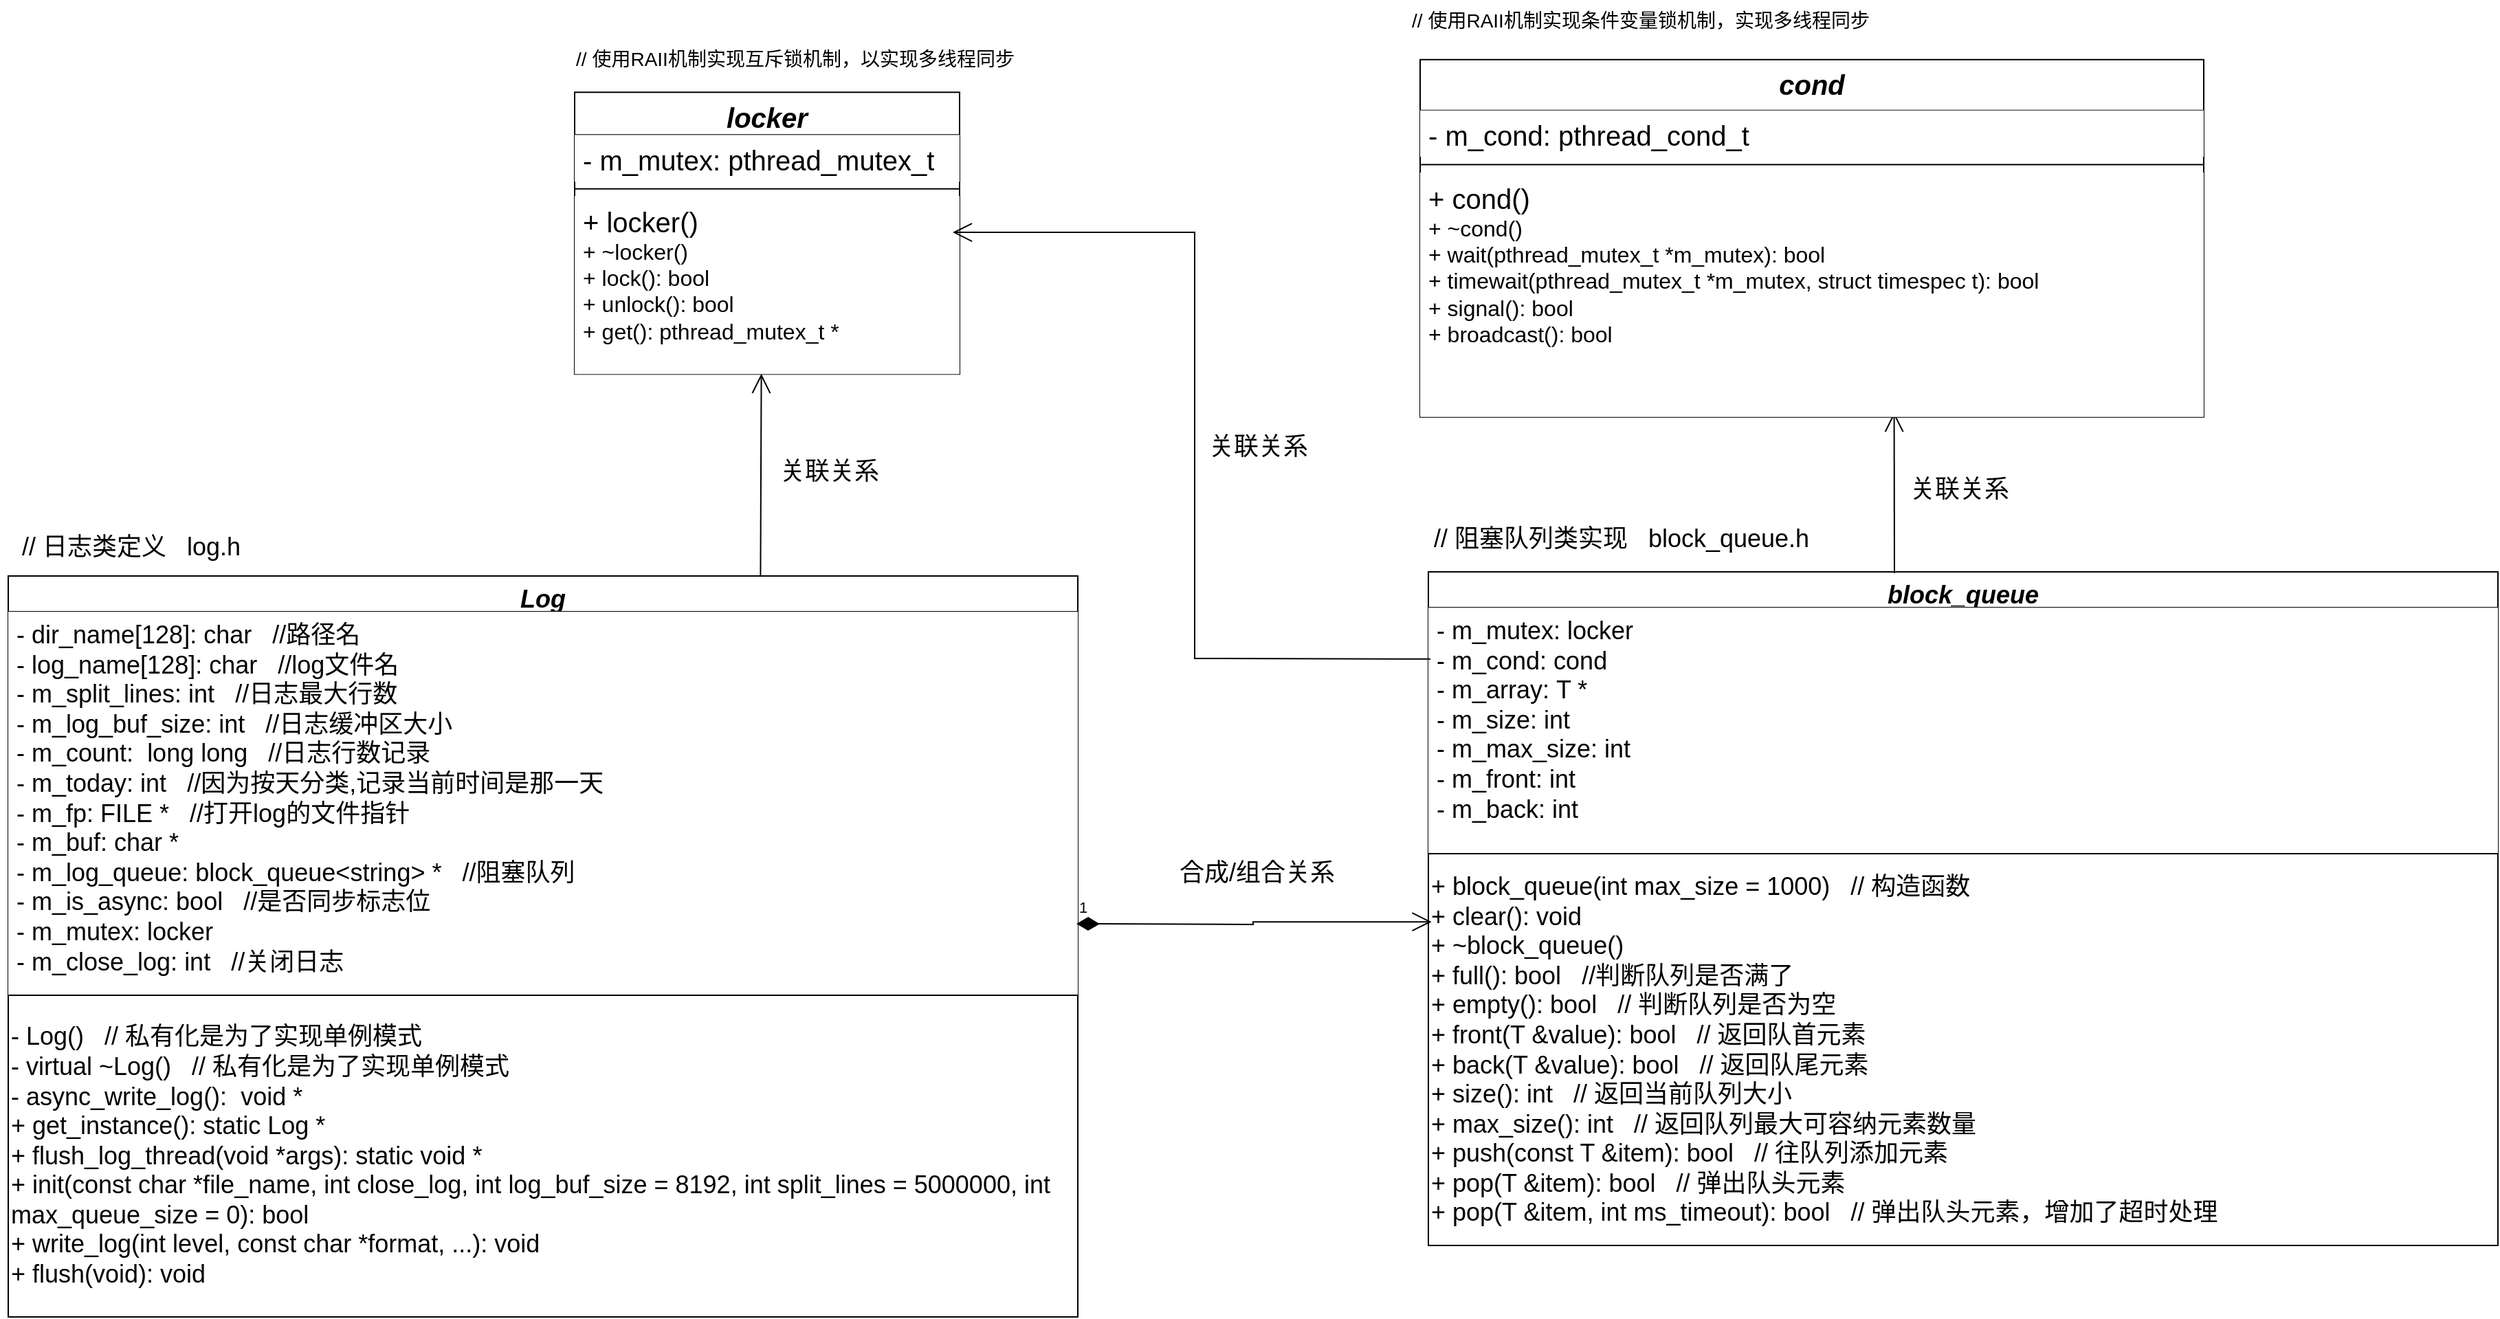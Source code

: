 <mxfile version="24.1.0" type="device">
  <diagram id="L--b_9gMSkBdX0MUxDAv" name="log">
    <mxGraphModel dx="1997" dy="1212" grid="0" gridSize="10" guides="1" tooltips="1" connect="1" arrows="1" fold="1" page="1" pageScale="1" pageWidth="3300" pageHeight="2339" background="#FFFFFF" math="0" shadow="0">
      <root>
        <mxCell id="0" />
        <mxCell id="1" parent="0" />
        <mxCell id="AvujdgIwByvLGL1IsHuE-1" value="" style="group" parent="1" vertex="1" connectable="0">
          <mxGeometry x="386" y="435" width="784" height="577" as="geometry" />
        </mxCell>
        <mxCell id="AvujdgIwByvLGL1IsHuE-2" value="&lt;font style=&quot;font-size: 18px;&quot;&gt;&lt;i&gt;Log&lt;/i&gt;&lt;/font&gt;" style="swimlane;fontStyle=1;align=center;verticalAlign=top;childLayout=stackLayout;horizontal=1;startSize=26;horizontalStack=0;resizeParent=1;resizeParentMax=0;resizeLast=0;collapsible=1;marginBottom=0;whiteSpace=wrap;html=1;" parent="AvujdgIwByvLGL1IsHuE-1" vertex="1">
          <mxGeometry x="6" y="38" width="778" height="539" as="geometry" />
        </mxCell>
        <mxCell id="AvujdgIwByvLGL1IsHuE-3" value="&lt;div&gt;&lt;span style=&quot;font-size: 18px;&quot;&gt;- dir_name[128]:&amp;nbsp;&lt;/span&gt;&lt;span style=&quot;font-size: 18px; background-color: initial;&quot;&gt;char&amp;nbsp; &amp;nbsp;&lt;/span&gt;&lt;span style=&quot;font-size: 18px; background-color: initial;&quot;&gt;//路径名&lt;/span&gt;&lt;/div&gt;&lt;div&gt;&lt;span style=&quot;font-size: 18px; background-color: initial;&quot;&gt;- log_name[128]:&amp;nbsp;&lt;/span&gt;&lt;span style=&quot;font-size: 18px; background-color: initial;&quot;&gt;char&amp;nbsp; &amp;nbsp;&lt;/span&gt;&lt;span style=&quot;background-color: initial; font-size: 18px;&quot;&gt;//log文件名&lt;/span&gt;&lt;/div&gt;&lt;div&gt;&lt;span style=&quot;font-size: 18px;&quot;&gt;- m_split_lines:&amp;nbsp;&lt;/span&gt;&lt;span style=&quot;font-size: 18px; background-color: initial;&quot;&gt;int&lt;/span&gt;&lt;span style=&quot;font-size: 18px; background-color: initial;&quot;&gt;&amp;nbsp; &amp;nbsp;&lt;/span&gt;&lt;span style=&quot;font-size: 18px; background-color: initial;&quot;&gt;//日志最大行数&lt;/span&gt;&lt;/div&gt;&lt;div&gt;&lt;span style=&quot;font-size: 18px; background-color: initial;&quot;&gt;- m_log_buf_size:&lt;/span&gt;&lt;span style=&quot;font-size: 18px; background-color: initial;&quot;&gt;&amp;nbsp;&lt;/span&gt;&lt;span style=&quot;font-size: 18px; background-color: initial;&quot;&gt;int&lt;/span&gt;&lt;span style=&quot;font-size: 18px; background-color: initial;&quot;&gt;&amp;nbsp; &amp;nbsp;&lt;/span&gt;&lt;span style=&quot;background-color: initial; font-size: 18px;&quot;&gt;//日志缓冲区大小&lt;/span&gt;&lt;/div&gt;&lt;div&gt;&lt;span style=&quot;font-size: 18px;&quot;&gt;- m_count:&amp;nbsp;&lt;/span&gt;&lt;span style=&quot;font-size: 18px; background-color: initial;&quot;&gt;&amp;nbsp;&lt;/span&gt;&lt;span style=&quot;font-size: 18px; background-color: initial;&quot;&gt;long long&lt;/span&gt;&lt;span style=&quot;font-size: 18px; background-color: initial;&quot;&gt;&amp;nbsp; &amp;nbsp;&lt;/span&gt;&lt;span style=&quot;font-size: 18px; background-color: initial;&quot;&gt;//日志行数记录&lt;/span&gt;&lt;/div&gt;&lt;div&gt;&lt;span style=&quot;font-size: 18px; background-color: initial;&quot;&gt;- m_today:&amp;nbsp;&lt;/span&gt;&lt;span style=&quot;font-size: 18px; background-color: initial;&quot;&gt;int&amp;nbsp; &amp;nbsp;&lt;/span&gt;&lt;span style=&quot;background-color: initial; font-size: 18px;&quot;&gt;//因为按天分类,记录当前时间是那一天&lt;/span&gt;&lt;/div&gt;&lt;div&gt;&lt;span style=&quot;font-size: 18px;&quot;&gt;- m_fp:&amp;nbsp;&lt;/span&gt;&lt;span style=&quot;font-size: 18px; background-color: initial;&quot;&gt;FILE *&amp;nbsp; &amp;nbsp;&lt;/span&gt;&lt;span style=&quot;font-size: 18px; background-color: initial;&quot;&gt;//打开log的文件指针&lt;/span&gt;&lt;/div&gt;&lt;div&gt;&lt;span style=&quot;font-size: 18px;&quot;&gt;- m_buf:&amp;nbsp;&lt;/span&gt;&lt;span style=&quot;font-size: 18px; background-color: initial;&quot;&gt;char *&lt;/span&gt;&lt;/div&gt;&lt;div&gt;&lt;span style=&quot;font-size: 18px;&quot;&gt;- m_log_queue:&amp;nbsp;&lt;/span&gt;&lt;span style=&quot;font-size: 18px; background-color: initial;&quot;&gt;block_queue&amp;lt;string&amp;gt; *&amp;nbsp; &amp;nbsp;&lt;/span&gt;&lt;span style=&quot;font-size: 18px; background-color: initial;&quot;&gt;//阻塞队列&lt;/span&gt;&lt;/div&gt;&lt;div&gt;&lt;span style=&quot;font-size: 18px;&quot;&gt;- m_is_async:&amp;nbsp;&lt;/span&gt;&lt;span style=&quot;font-size: 18px; background-color: initial;&quot;&gt;bool&amp;nbsp; &amp;nbsp;&lt;/span&gt;&lt;span style=&quot;font-size: 18px; background-color: initial;&quot;&gt;//是否同步标志位&lt;/span&gt;&lt;/div&gt;&lt;div&gt;&lt;span style=&quot;font-size: 18px;&quot;&gt;- m_mutex:&amp;nbsp;&lt;/span&gt;&lt;span style=&quot;font-size: 18px; background-color: initial;&quot;&gt;locker&lt;/span&gt;&lt;/div&gt;&lt;div&gt;&lt;span style=&quot;font-size: 18px;&quot;&gt;- m_close_log:&amp;nbsp;&lt;/span&gt;&lt;span style=&quot;font-size: 18px; background-color: initial;&quot;&gt;int&amp;nbsp; &amp;nbsp;&lt;/span&gt;&lt;span style=&quot;font-size: 18px; background-color: initial;&quot;&gt;//关闭日志&lt;/span&gt;&lt;/div&gt;" style="text;strokeColor=none;fillColor=default;align=left;verticalAlign=top;spacingLeft=4;spacingRight=4;overflow=hidden;rotatable=0;points=[[0,0.5],[1,0.5]];portConstraint=eastwest;whiteSpace=wrap;html=1;" parent="AvujdgIwByvLGL1IsHuE-2" vertex="1">
          <mxGeometry y="26" width="778" height="279" as="geometry" />
        </mxCell>
        <mxCell id="AvujdgIwByvLGL1IsHuE-4" value="&lt;div&gt;&lt;span style=&quot;font-size: 18px;&quot;&gt;- Log()&amp;nbsp; &amp;nbsp;// 私有化是为了实现单例模式&lt;/span&gt;&lt;/div&gt;&lt;div&gt;&lt;span style=&quot;font-size: 18px;&quot;&gt;- virtual ~Log()&amp;nbsp; &amp;nbsp;&lt;/span&gt;&lt;span style=&quot;font-size: 18px; background-color: initial;&quot;&gt;// 私有化是为了实现单例模式&lt;/span&gt;&lt;/div&gt;&lt;div&gt;&lt;span style=&quot;font-size: 18px;&quot;&gt;- async_write_log():&amp;nbsp;&lt;/span&gt;&lt;span style=&quot;font-size: 18px; background-color: initial;&quot;&gt;&amp;nbsp;&lt;/span&gt;&lt;span style=&quot;font-size: 18px; background-color: initial;&quot;&gt;void *&lt;/span&gt;&lt;/div&gt;&lt;div&gt;&lt;span style=&quot;font-size: 18px; background-color: initial;&quot;&gt;+&amp;nbsp;&lt;/span&gt;&lt;span style=&quot;background-color: initial; font-size: 18px;&quot;&gt;get_instance():&amp;nbsp;&lt;/span&gt;&lt;span style=&quot;font-size: 18px; background-color: initial;&quot;&gt;static Log *&lt;/span&gt;&lt;/div&gt;&lt;div&gt;&lt;span style=&quot;font-size: 18px;&quot;&gt;+&amp;nbsp;&lt;/span&gt;&lt;span style=&quot;background-color: initial; font-size: 18px;&quot;&gt;flush_log_thread(void *args):&amp;nbsp;&lt;/span&gt;&lt;span style=&quot;font-size: 18px; background-color: initial;&quot;&gt;static void *&lt;/span&gt;&lt;/div&gt;&lt;div&gt;&lt;span style=&quot;background-color: initial; font-size: 18px;&quot;&gt;&lt;div style=&quot;&quot;&gt;+ init(const char *file_name, int close_log, int log_buf_size = 8192, int split_lines = 5000000, int max_queue_size = 0):&amp;nbsp;&lt;span style=&quot;background-color: initial;&quot;&gt;bool&lt;/span&gt;&lt;/div&gt;&lt;/span&gt;&lt;span style=&quot;background-color: initial; font-size: 18px;&quot;&gt;&lt;div style=&quot;&quot;&gt;+ write_log(int level, const char *format, ...):&amp;nbsp;&lt;span style=&quot;background-color: initial;&quot;&gt;void&lt;/span&gt;&lt;/div&gt;&lt;/span&gt;&lt;span style=&quot;background-color: initial; font-size: 18px;&quot;&gt;&lt;div style=&quot;&quot;&gt;+ flush(void):&amp;nbsp;&lt;span style=&quot;background-color: initial;&quot;&gt;void&lt;/span&gt;&lt;/div&gt;&lt;/span&gt;&lt;/div&gt;" style="html=1;whiteSpace=wrap;align=left;" parent="AvujdgIwByvLGL1IsHuE-2" vertex="1">
          <mxGeometry y="305" width="778" height="234" as="geometry" />
        </mxCell>
        <mxCell id="AvujdgIwByvLGL1IsHuE-5" value="&lt;font style=&quot;font-size: 18px;&quot;&gt;// 日志类定义&amp;nbsp; &amp;nbsp;log.h&lt;/font&gt;" style="text;html=1;align=center;verticalAlign=middle;resizable=0;points=[];autosize=1;strokeColor=none;fillColor=none;" parent="AvujdgIwByvLGL1IsHuE-1" vertex="1">
          <mxGeometry x="6" width="177" height="34" as="geometry" />
        </mxCell>
        <mxCell id="Vr8ciH7Do-Bv3Ef3Z92q-1" value="" style="group" parent="1" vertex="1" connectable="0">
          <mxGeometry x="1419" y="432" width="784" height="577" as="geometry" />
        </mxCell>
        <mxCell id="Vr8ciH7Do-Bv3Ef3Z92q-2" value="&lt;font style=&quot;font-size: 18px;&quot;&gt;&lt;i&gt;block_queue&lt;/i&gt;&lt;/font&gt;" style="swimlane;fontStyle=1;align=center;verticalAlign=top;childLayout=stackLayout;horizontal=1;startSize=26;horizontalStack=0;resizeParent=1;resizeParentMax=0;resizeLast=0;collapsible=1;marginBottom=0;whiteSpace=wrap;html=1;" parent="Vr8ciH7Do-Bv3Ef3Z92q-1" vertex="1">
          <mxGeometry x="6" y="38" width="778" height="490" as="geometry" />
        </mxCell>
        <mxCell id="Vr8ciH7Do-Bv3Ef3Z92q-3" value="&lt;div&gt;&lt;span style=&quot;font-size: 18px;&quot;&gt;- m_mutex:&amp;nbsp;&lt;/span&gt;&lt;span style=&quot;font-size: 18px; background-color: initial;&quot;&gt;locker&lt;/span&gt;&lt;/div&gt;&lt;div&gt;&lt;span style=&quot;font-size: 18px; background-color: initial;&quot;&gt;- m_cond:&amp;nbsp;&lt;/span&gt;&lt;span style=&quot;font-size: 18px; background-color: initial;&quot;&gt;cond&lt;/span&gt;&lt;/div&gt;&lt;div&gt;&lt;span style=&quot;font-size: 18px;&quot;&gt;- m_array:&amp;nbsp;&lt;/span&gt;&lt;span style=&quot;font-size: 18px; background-color: initial;&quot;&gt;T *&lt;/span&gt;&lt;/div&gt;&lt;div&gt;&lt;span style=&quot;font-size: 18px;&quot;&gt;- m_size:&amp;nbsp;&lt;/span&gt;&lt;span style=&quot;font-size: 18px; background-color: initial;&quot;&gt;int&lt;/span&gt;&lt;span style=&quot;font-size: 18px; background-color: initial;&quot;&gt;&amp;nbsp;&lt;/span&gt;&lt;/div&gt;&lt;div&gt;&lt;span style=&quot;font-size: 18px; background-color: initial;&quot;&gt;- m_max_size:&amp;nbsp;&lt;/span&gt;&lt;span style=&quot;font-size: 18px; background-color: initial;&quot;&gt;int&lt;/span&gt;&lt;span style=&quot;font-size: 18px; background-color: initial;&quot;&gt;&amp;nbsp;&lt;/span&gt;&lt;/div&gt;&lt;div&gt;&lt;span style=&quot;font-size: 18px;&quot;&gt;- m_front:&amp;nbsp;&lt;/span&gt;&lt;span style=&quot;font-size: 18px; background-color: initial;&quot;&gt;int&lt;/span&gt;&lt;/div&gt;&lt;div&gt;&lt;span style=&quot;font-size: 18px;&quot;&gt;- m_back:&amp;nbsp;&lt;/span&gt;&lt;span style=&quot;font-size: 18px; background-color: initial;&quot;&gt;int&lt;/span&gt;&lt;/div&gt;" style="text;strokeColor=none;fillColor=default;align=left;verticalAlign=top;spacingLeft=4;spacingRight=4;overflow=hidden;rotatable=0;points=[[0,0.5],[1,0.5]];portConstraint=eastwest;whiteSpace=wrap;html=1;" parent="Vr8ciH7Do-Bv3Ef3Z92q-2" vertex="1">
          <mxGeometry y="26" width="778" height="179" as="geometry" />
        </mxCell>
        <mxCell id="Vr8ciH7Do-Bv3Ef3Z92q-4" value="&lt;span style=&quot;font-size: 18px;&quot;&gt;+ block_queue(int max_size = 1000)&amp;nbsp; &amp;nbsp;// 构造函数&lt;/span&gt;&lt;div&gt;&lt;span style=&quot;font-size: 18px;&quot;&gt;+ clear():&amp;nbsp;&lt;/span&gt;&lt;span style=&quot;font-size: 18px; background-color: initial;&quot;&gt;void&lt;/span&gt;&lt;span style=&quot;font-size: 18px; background-color: initial;&quot;&gt;&amp;nbsp;&lt;/span&gt;&lt;br&gt;&lt;/div&gt;&lt;div&gt;&lt;span style=&quot;background-color: initial;&quot;&gt;&lt;span style=&quot;font-size: 18px;&quot;&gt;+ ~block_queue()&lt;/span&gt;&lt;/span&gt;&lt;/div&gt;&lt;div&gt;&lt;span style=&quot;background-color: initial;&quot;&gt;&lt;div style=&quot;font-size: 18px;&quot;&gt;+ full():&amp;nbsp;&lt;span style=&quot;background-color: initial;&quot;&gt;bool&lt;/span&gt;&lt;span style=&quot;background-color: initial;&quot;&gt;&amp;nbsp; &amp;nbsp;&lt;/span&gt;&lt;span style=&quot;background-color: initial;&quot;&gt;//判断队列是否满了&lt;/span&gt;&lt;/div&gt;&lt;div style=&quot;&quot;&gt;&lt;span style=&quot;background-color: initial;&quot;&gt;&lt;span style=&quot;font-size: 18px;&quot;&gt;+ empty():&amp;nbsp;&lt;/span&gt;&lt;/span&gt;&lt;span style=&quot;font-size: 18px; background-color: initial;&quot;&gt;bool&lt;/span&gt;&lt;span style=&quot;font-size: 18px; background-color: initial;&quot;&gt;&amp;nbsp; &amp;nbsp;// 判断队列是否为空&lt;/span&gt;&lt;span style=&quot;background-color: initial;&quot;&gt;&lt;br&gt;&lt;/span&gt;&lt;/div&gt;&lt;div style=&quot;&quot;&gt;&lt;span style=&quot;background-color: initial;&quot;&gt;&lt;span style=&quot;font-size: 18px;&quot;&gt;+ front(T &amp;amp;value):&amp;nbsp;&lt;/span&gt;&lt;/span&gt;&lt;span style=&quot;font-size: 18px; background-color: initial;&quot;&gt;bool&amp;nbsp; &amp;nbsp;// 返回队首元素&lt;/span&gt;&lt;span style=&quot;background-color: initial;&quot;&gt;&lt;br&gt;&lt;/span&gt;&lt;/div&gt;&lt;div style=&quot;&quot;&gt;&lt;span style=&quot;background-color: initial;&quot;&gt;&lt;span style=&quot;font-size: 18px;&quot;&gt;+ back(T &amp;amp;value):&amp;nbsp;&lt;/span&gt;&lt;/span&gt;&lt;span style=&quot;font-size: 18px; background-color: initial;&quot;&gt;bool&amp;nbsp; &amp;nbsp;// 返回队尾元素&lt;/span&gt;&lt;span style=&quot;background-color: initial;&quot;&gt;&lt;br&gt;&lt;/span&gt;&lt;/div&gt;&lt;div style=&quot;&quot;&gt;&lt;span style=&quot;background-color: initial;&quot;&gt;&lt;span style=&quot;font-size: 18px;&quot;&gt;+ size():&amp;nbsp;&lt;/span&gt;&lt;/span&gt;&lt;span style=&quot;font-size: 18px; background-color: initial;&quot;&gt;int&amp;nbsp; &amp;nbsp;// 返回当前队列大小&lt;/span&gt;&lt;span style=&quot;background-color: initial;&quot;&gt;&lt;br&gt;&lt;/span&gt;&lt;/div&gt;&lt;div style=&quot;&quot;&gt;&lt;span style=&quot;background-color: initial;&quot;&gt;&lt;span style=&quot;font-size: 18px;&quot;&gt;+ max_size():&amp;nbsp;&lt;/span&gt;&lt;/span&gt;&lt;span style=&quot;font-size: 18px; background-color: initial;&quot;&gt;int&amp;nbsp; &amp;nbsp;// 返回队列最大可容纳元素数量&lt;/span&gt;&lt;span style=&quot;background-color: initial;&quot;&gt;&lt;br&gt;&lt;/span&gt;&lt;/div&gt;&lt;div style=&quot;&quot;&gt;&lt;span style=&quot;background-color: initial;&quot;&gt;&lt;span style=&quot;font-size: 18px;&quot;&gt;+ push(const T &amp;amp;item):&amp;nbsp;&lt;/span&gt;&lt;/span&gt;&lt;span style=&quot;font-size: 18px; background-color: initial;&quot;&gt;bool&amp;nbsp; &amp;nbsp;// 往队列添加元素&lt;/span&gt;&lt;span style=&quot;background-color: initial;&quot;&gt;&lt;br&gt;&lt;/span&gt;&lt;/div&gt;&lt;div style=&quot;&quot;&gt;&lt;span style=&quot;background-color: initial;&quot;&gt;&lt;span style=&quot;font-size: 18px;&quot;&gt;+ pop(T &amp;amp;item):&amp;nbsp;&lt;/span&gt;&lt;/span&gt;&lt;span style=&quot;font-size: 18px; background-color: initial;&quot;&gt;bool&amp;nbsp; &amp;nbsp;// 弹出队头元素&lt;/span&gt;&lt;span style=&quot;background-color: initial;&quot;&gt;&lt;br&gt;&lt;/span&gt;&lt;/div&gt;&lt;div style=&quot;&quot;&gt;&lt;span style=&quot;background-color: initial;&quot;&gt;&lt;span style=&quot;font-size: 18px;&quot;&gt;+ pop(T &amp;amp;item, int ms_timeout):&amp;nbsp;&lt;/span&gt;&lt;/span&gt;&lt;span style=&quot;font-size: 18px; background-color: initial;&quot;&gt;bool&amp;nbsp; &amp;nbsp;// 弹出队头元素，增加了超时处理&lt;/span&gt;&lt;span style=&quot;background-color: initial;&quot;&gt;&lt;br&gt;&lt;/span&gt;&lt;/div&gt;&lt;/span&gt;&lt;/div&gt;" style="html=1;whiteSpace=wrap;align=left;" parent="Vr8ciH7Do-Bv3Ef3Z92q-2" vertex="1">
          <mxGeometry y="205" width="778" height="285" as="geometry" />
        </mxCell>
        <mxCell id="Vr8ciH7Do-Bv3Ef3Z92q-5" value="&lt;font style=&quot;font-size: 18px;&quot;&gt;// 阻塞队列类实现&amp;nbsp; &amp;nbsp;block_queue.h&lt;/font&gt;" style="text;html=1;align=center;verticalAlign=middle;resizable=0;points=[];autosize=1;strokeColor=none;fillColor=none;" parent="Vr8ciH7Do-Bv3Ef3Z92q-1" vertex="1">
          <mxGeometry y="-3" width="291" height="34" as="geometry" />
        </mxCell>
        <mxCell id="Xx-uTNzrVQw0hfMiKoDD-9" value="" style="endArrow=open;endFill=1;endSize=12;html=1;rounded=0;entryX=0.485;entryY=0.998;entryDx=0;entryDy=0;entryPerimeter=0;" parent="Vr8ciH7Do-Bv3Ef3Z92q-1" edge="1">
          <mxGeometry width="160" relative="1" as="geometry">
            <mxPoint x="345" y="39" as="sourcePoint" />
            <mxPoint x="344.8" y="-78" as="targetPoint" />
          </mxGeometry>
        </mxCell>
        <mxCell id="DdNft-dYW2IAD-9y-11q-1" value="" style="group" parent="1" vertex="1" connectable="0">
          <mxGeometry x="1419" y="54" width="570" height="323.333" as="geometry" />
        </mxCell>
        <mxCell id="DdNft-dYW2IAD-9y-11q-2" value="&lt;font style=&quot;font-size: 20px;&quot;&gt;&lt;i&gt;cond&lt;/i&gt;&lt;/font&gt;" style="swimlane;fontStyle=1;align=center;verticalAlign=top;childLayout=stackLayout;horizontal=1;startSize=37;horizontalStack=0;resizeParent=1;resizeParentMax=0;resizeLast=0;collapsible=1;marginBottom=0;whiteSpace=wrap;html=1;" parent="DdNft-dYW2IAD-9y-11q-1" vertex="1">
          <mxGeometry y="43.333" width="570" height="259.996" as="geometry" />
        </mxCell>
        <mxCell id="DdNft-dYW2IAD-9y-11q-3" value="&lt;font style=&quot;font-size: 20px;&quot;&gt;- m_cond: pthread_cond_t&lt;/font&gt;" style="text;strokeColor=none;fillColor=default;align=left;verticalAlign=top;spacingLeft=4;spacingRight=4;overflow=hidden;rotatable=0;points=[[0,0.5],[1,0.5]];portConstraint=eastwest;whiteSpace=wrap;html=1;" parent="DdNft-dYW2IAD-9y-11q-2" vertex="1">
          <mxGeometry y="37" width="570" height="33.62" as="geometry" />
        </mxCell>
        <mxCell id="DdNft-dYW2IAD-9y-11q-4" value="" style="line;strokeWidth=1;fillColor=none;align=left;verticalAlign=middle;spacingTop=-1;spacingLeft=3;spacingRight=3;rotatable=0;labelPosition=right;points=[];portConstraint=eastwest;strokeColor=inherit;" parent="DdNft-dYW2IAD-9y-11q-2" vertex="1">
          <mxGeometry y="70.62" width="570" height="11.556" as="geometry" />
        </mxCell>
        <mxCell id="DdNft-dYW2IAD-9y-11q-5" value="&lt;font style=&quot;font-size: 20px;&quot;&gt;+ cond()&lt;/font&gt;&lt;div&gt;&lt;font size=&quot;3&quot; style=&quot;&quot;&gt;+ ~cond()&lt;/font&gt;&lt;/div&gt;&lt;div&gt;&lt;font size=&quot;3&quot;&gt;+ wait(&lt;span style=&quot;background-color: initial;&quot;&gt;pthread_mutex_t *m_mutex&lt;/span&gt;&lt;span style=&quot;background-color: initial;&quot;&gt;): bool&lt;/span&gt;&lt;/font&gt;&lt;/div&gt;&lt;div&gt;&lt;font size=&quot;3&quot;&gt;+ timewait(&lt;span style=&quot;background-color: initial;&quot;&gt;pthread_mutex_t *m_mutex, struct timespec t&lt;/span&gt;&lt;span style=&quot;background-color: initial;&quot;&gt;): bool&lt;/span&gt;&lt;/font&gt;&lt;/div&gt;&lt;div&gt;&lt;font size=&quot;3&quot;&gt;+ signal(): bool&lt;/font&gt;&lt;/div&gt;&lt;div&gt;&lt;font size=&quot;3&quot;&gt;+ broadcast(): bool&lt;/font&gt;&lt;/div&gt;" style="text;strokeColor=none;fillColor=default;align=left;verticalAlign=top;spacingLeft=4;spacingRight=4;overflow=hidden;rotatable=0;points=[[0,0.5],[1,0.5]];portConstraint=eastwest;whiteSpace=wrap;html=1;" parent="DdNft-dYW2IAD-9y-11q-2" vertex="1">
          <mxGeometry y="82.176" width="570" height="177.82" as="geometry" />
        </mxCell>
        <mxCell id="DdNft-dYW2IAD-9y-11q-6" value="&lt;font style=&quot;font-size: 14px;&quot;&gt;// 使用RAII机制实现条件变量锁机制，实现多线程同步&lt;/font&gt;" style="text;html=1;align=center;verticalAlign=middle;resizable=0;points=[];autosize=1;strokeColor=none;fillColor=none;" parent="DdNft-dYW2IAD-9y-11q-1" vertex="1">
          <mxGeometry x="-20" width="360" height="30" as="geometry" />
        </mxCell>
        <mxCell id="Xx-uTNzrVQw0hfMiKoDD-1" value="" style="group" parent="1" vertex="1" connectable="0">
          <mxGeometry x="804" y="82" width="330" height="239.167" as="geometry" />
        </mxCell>
        <mxCell id="Xx-uTNzrVQw0hfMiKoDD-2" value="&lt;font style=&quot;font-size: 20px;&quot;&gt;&lt;i&gt;locker&lt;/i&gt;&lt;/font&gt;" style="swimlane;fontStyle=1;align=center;verticalAlign=top;childLayout=stackLayout;horizontal=1;startSize=31;horizontalStack=0;resizeParent=1;resizeParentMax=0;resizeLast=0;collapsible=1;marginBottom=0;whiteSpace=wrap;html=1;" parent="Xx-uTNzrVQw0hfMiKoDD-1" vertex="1">
          <mxGeometry y="39.167" width="280" height="205.004" as="geometry" />
        </mxCell>
        <mxCell id="Xx-uTNzrVQw0hfMiKoDD-3" value="&lt;font style=&quot;font-size: 20px;&quot;&gt;- m_mutex: pthread_mutex_t&lt;/font&gt;" style="text;strokeColor=none;fillColor=default;align=left;verticalAlign=top;spacingLeft=4;spacingRight=4;overflow=hidden;rotatable=0;points=[[0,0.5],[1,0.5]];portConstraint=eastwest;whiteSpace=wrap;html=1;" parent="Xx-uTNzrVQw0hfMiKoDD-2" vertex="1">
          <mxGeometry y="31" width="280" height="34" as="geometry" />
        </mxCell>
        <mxCell id="Xx-uTNzrVQw0hfMiKoDD-4" value="" style="line;strokeWidth=1;fillColor=none;align=left;verticalAlign=middle;spacingTop=-1;spacingLeft=3;spacingRight=3;rotatable=0;labelPosition=right;points=[];portConstraint=eastwest;strokeColor=inherit;" parent="Xx-uTNzrVQw0hfMiKoDD-2" vertex="1">
          <mxGeometry y="65" width="280" height="10.444" as="geometry" />
        </mxCell>
        <mxCell id="Xx-uTNzrVQw0hfMiKoDD-5" value="&lt;font style=&quot;font-size: 20px;&quot;&gt;+ locker()&lt;/font&gt;&lt;div&gt;&lt;font size=&quot;3&quot;&gt;+ ~locker()&lt;/font&gt;&lt;/div&gt;&lt;div&gt;&lt;font size=&quot;3&quot;&gt;+ lock(): bool&lt;/font&gt;&lt;/div&gt;&lt;div&gt;&lt;font size=&quot;3&quot;&gt;+ unlock(): bool&lt;/font&gt;&lt;/div&gt;&lt;div&gt;&lt;font size=&quot;3&quot;&gt;+ get(): pthread_mutex_t *&lt;/font&gt;&lt;/div&gt;" style="text;strokeColor=none;fillColor=default;align=left;verticalAlign=top;spacingLeft=4;spacingRight=4;overflow=hidden;rotatable=0;points=[[0,0.5],[1,0.5]];portConstraint=eastwest;whiteSpace=wrap;html=1;" parent="Xx-uTNzrVQw0hfMiKoDD-2" vertex="1">
          <mxGeometry y="75.444" width="280" height="129.56" as="geometry" />
        </mxCell>
        <mxCell id="Xx-uTNzrVQw0hfMiKoDD-6" value="&lt;font style=&quot;font-size: 14px;&quot;&gt;// 使用RAII机制实现互斥锁机制，以实现多线程同步&lt;/font&gt;" style="text;html=1;align=center;verticalAlign=middle;resizable=0;points=[];autosize=1;strokeColor=none;fillColor=none;" parent="Xx-uTNzrVQw0hfMiKoDD-1" vertex="1">
          <mxGeometry x="-10" width="340" height="30" as="geometry" />
        </mxCell>
        <mxCell id="Xx-uTNzrVQw0hfMiKoDD-7" value="" style="endArrow=open;endFill=1;endSize=12;html=1;rounded=0;entryX=0.485;entryY=0.998;entryDx=0;entryDy=0;entryPerimeter=0;" parent="1" target="Xx-uTNzrVQw0hfMiKoDD-5" edge="1">
          <mxGeometry width="160" relative="1" as="geometry">
            <mxPoint x="939.2" y="473" as="sourcePoint" />
            <mxPoint x="939.0" y="338.078" as="targetPoint" />
          </mxGeometry>
        </mxCell>
        <mxCell id="Xx-uTNzrVQw0hfMiKoDD-8" value="&lt;font style=&quot;font-size: 18px;&quot;&gt;关联关系&lt;/font&gt;" style="text;html=1;align=center;verticalAlign=middle;resizable=0;points=[];autosize=1;strokeColor=none;fillColor=none;" parent="1" vertex="1">
          <mxGeometry x="944" y="380" width="90" height="34" as="geometry" />
        </mxCell>
        <mxCell id="Xx-uTNzrVQw0hfMiKoDD-10" value="&lt;font style=&quot;font-size: 18px;&quot;&gt;关联关系&lt;/font&gt;" style="text;html=1;align=center;verticalAlign=middle;resizable=0;points=[];autosize=1;strokeColor=none;fillColor=none;" parent="1" vertex="1">
          <mxGeometry x="1766" y="393" width="90" height="34" as="geometry" />
        </mxCell>
        <mxCell id="Xx-uTNzrVQw0hfMiKoDD-11" value="" style="endArrow=open;endFill=1;endSize=12;html=1;rounded=0;entryX=0.982;entryY=0.204;entryDx=0;entryDy=0;entryPerimeter=0;exitX=0.002;exitY=0.209;exitDx=0;exitDy=0;exitPerimeter=0;" parent="1" source="Vr8ciH7Do-Bv3Ef3Z92q-3" target="Xx-uTNzrVQw0hfMiKoDD-5" edge="1">
          <mxGeometry width="160" relative="1" as="geometry">
            <mxPoint x="1233" y="414" as="sourcePoint" />
            <mxPoint x="1234" y="189" as="targetPoint" />
            <Array as="points">
              <mxPoint x="1255" y="533" />
              <mxPoint x="1255" y="223" />
            </Array>
          </mxGeometry>
        </mxCell>
        <mxCell id="Xx-uTNzrVQw0hfMiKoDD-12" value="&lt;font style=&quot;font-size: 18px;&quot;&gt;关联关系&lt;/font&gt;" style="text;html=1;align=center;verticalAlign=middle;resizable=0;points=[];autosize=1;strokeColor=none;fillColor=none;" parent="1" vertex="1">
          <mxGeometry x="1256" y="362" width="90" height="34" as="geometry" />
        </mxCell>
        <mxCell id="YlDWPmoqMtb_QKFYyrDm-1" value="1" style="endArrow=open;html=1;endSize=12;startArrow=diamondThin;startSize=14;startFill=1;edgeStyle=orthogonalEdgeStyle;align=left;verticalAlign=bottom;rounded=0;entryX=0.003;entryY=0.174;entryDx=0;entryDy=0;entryPerimeter=0;" parent="1" target="Vr8ciH7Do-Bv3Ef3Z92q-4" edge="1">
          <mxGeometry x="-1" y="3" relative="1" as="geometry">
            <mxPoint x="1169" y="726" as="sourcePoint" />
            <mxPoint x="1329" y="726" as="targetPoint" />
          </mxGeometry>
        </mxCell>
        <mxCell id="YlDWPmoqMtb_QKFYyrDm-3" value="&lt;font style=&quot;font-size: 18px;&quot;&gt;合成/组合关系&lt;/font&gt;" style="text;html=1;align=center;verticalAlign=middle;resizable=0;points=[];autosize=1;strokeColor=none;fillColor=none;" parent="1" vertex="1">
          <mxGeometry x="1234" y="672" width="131" height="34" as="geometry" />
        </mxCell>
      </root>
    </mxGraphModel>
  </diagram>
</mxfile>
